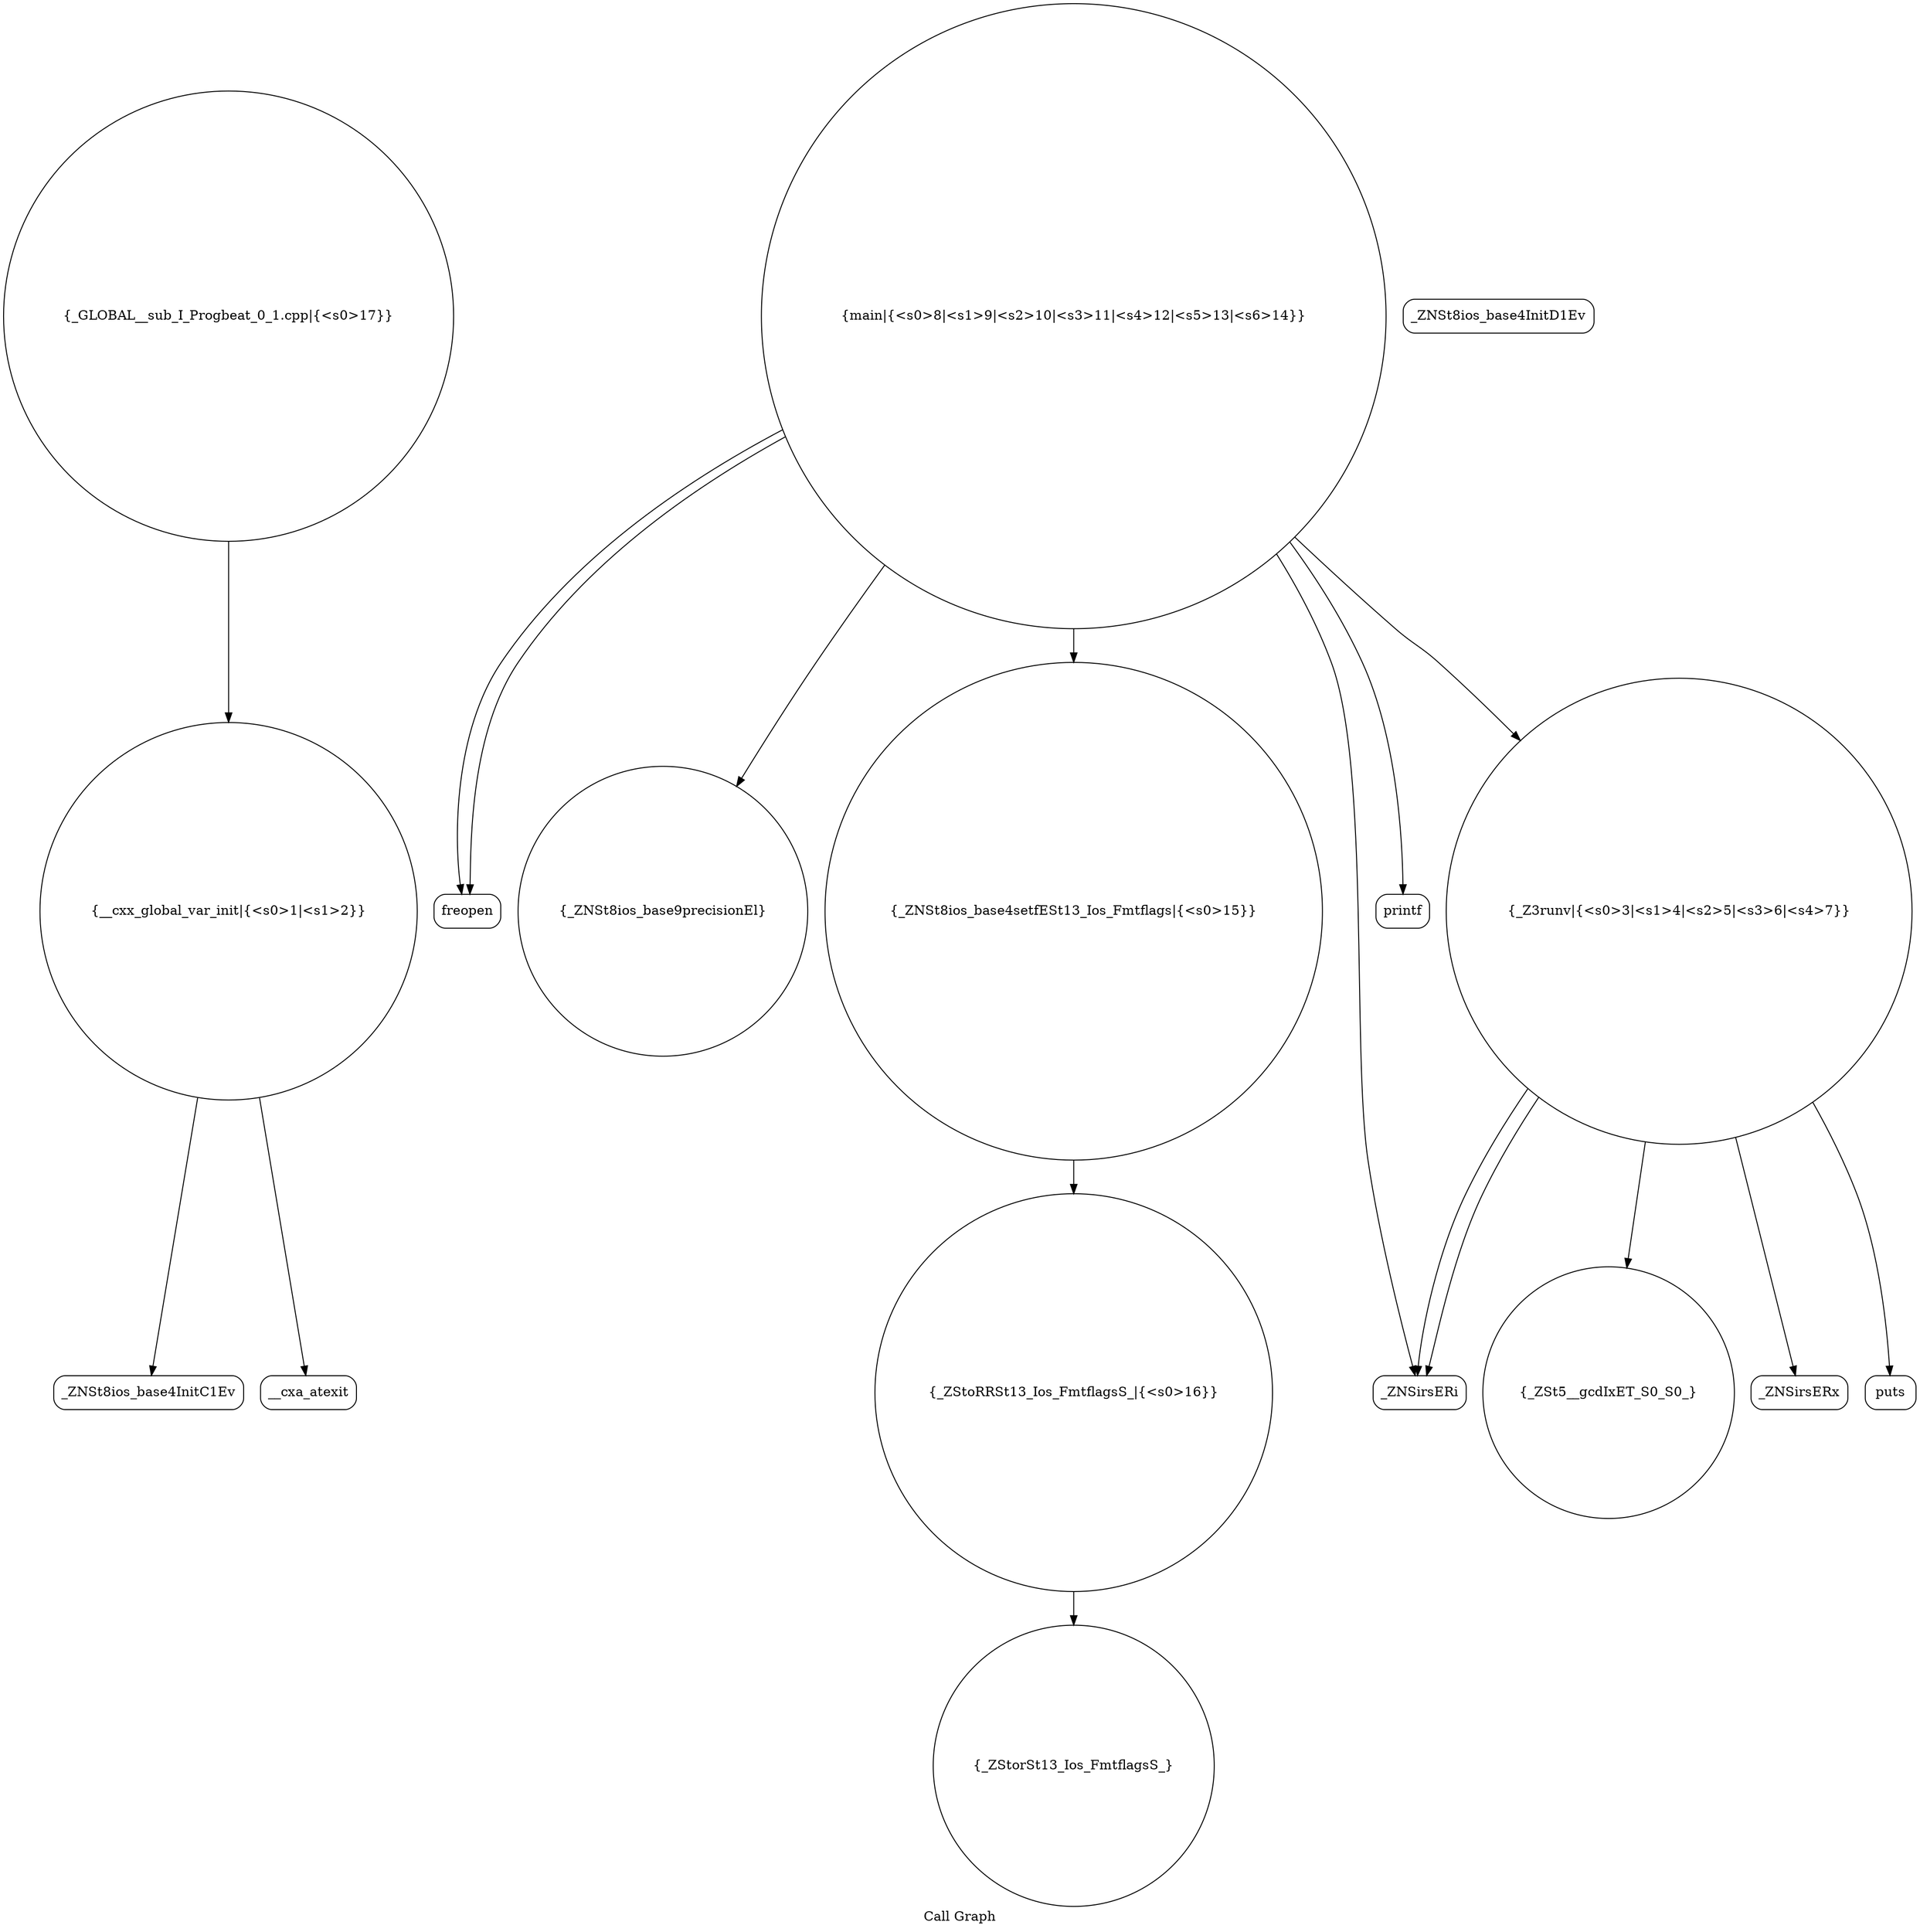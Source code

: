 digraph "Call Graph" {
	label="Call Graph";

	Node0x559c23e0c3d0 [shape=record,shape=circle,label="{__cxx_global_var_init|{<s0>1|<s1>2}}"];
	Node0x559c23e0c3d0:s0 -> Node0x559c23e0c860[color=black];
	Node0x559c23e0c3d0:s1 -> Node0x559c23e0c960[color=black];
	Node0x559c23e0cb60 [shape=record,shape=circle,label="{_ZSt5__gcdIxET_S0_S0_}"];
	Node0x559c23e0cee0 [shape=record,shape=circle,label="{_ZStoRRSt13_Ios_FmtflagsS_|{<s0>16}}"];
	Node0x559c23e0cee0:s0 -> Node0x559c23e0cf60[color=black];
	Node0x559c23e0c8e0 [shape=record,shape=Mrecord,label="{_ZNSt8ios_base4InitD1Ev}"];
	Node0x559c23e0cc60 [shape=record,shape=circle,label="{main|{<s0>8|<s1>9|<s2>10|<s3>11|<s4>12|<s5>13|<s6>14}}"];
	Node0x559c23e0cc60:s0 -> Node0x559c23e0cce0[color=black];
	Node0x559c23e0cc60:s1 -> Node0x559c23e0cce0[color=black];
	Node0x559c23e0cc60:s2 -> Node0x559c23e0cd60[color=black];
	Node0x559c23e0cc60:s3 -> Node0x559c23e0cde0[color=black];
	Node0x559c23e0cc60:s4 -> Node0x559c23e0cae0[color=black];
	Node0x559c23e0cc60:s5 -> Node0x559c23e0ce60[color=black];
	Node0x559c23e0cc60:s6 -> Node0x559c23e0c9e0[color=black];
	Node0x559c23e0cfe0 [shape=record,shape=circle,label="{_GLOBAL__sub_I_Progbeat_0_1.cpp|{<s0>17}}"];
	Node0x559c23e0cfe0:s0 -> Node0x559c23e0c3d0[color=black];
	Node0x559c23e0c9e0 [shape=record,shape=circle,label="{_Z3runv|{<s0>3|<s1>4|<s2>5|<s3>6|<s4>7}}"];
	Node0x559c23e0c9e0:s0 -> Node0x559c23e0ca60[color=black];
	Node0x559c23e0c9e0:s1 -> Node0x559c23e0cae0[color=black];
	Node0x559c23e0c9e0:s2 -> Node0x559c23e0cae0[color=black];
	Node0x559c23e0c9e0:s3 -> Node0x559c23e0cb60[color=black];
	Node0x559c23e0c9e0:s4 -> Node0x559c23e0cbe0[color=black];
	Node0x559c23e0cd60 [shape=record,shape=circle,label="{_ZNSt8ios_base9precisionEl}"];
	Node0x559c23e0cae0 [shape=record,shape=Mrecord,label="{_ZNSirsERi}"];
	Node0x559c23e0ce60 [shape=record,shape=Mrecord,label="{printf}"];
	Node0x559c23e0c860 [shape=record,shape=Mrecord,label="{_ZNSt8ios_base4InitC1Ev}"];
	Node0x559c23e0cbe0 [shape=record,shape=Mrecord,label="{puts}"];
	Node0x559c23e0cf60 [shape=record,shape=circle,label="{_ZStorSt13_Ios_FmtflagsS_}"];
	Node0x559c23e0c960 [shape=record,shape=Mrecord,label="{__cxa_atexit}"];
	Node0x559c23e0cce0 [shape=record,shape=Mrecord,label="{freopen}"];
	Node0x559c23e0ca60 [shape=record,shape=Mrecord,label="{_ZNSirsERx}"];
	Node0x559c23e0cde0 [shape=record,shape=circle,label="{_ZNSt8ios_base4setfESt13_Ios_Fmtflags|{<s0>15}}"];
	Node0x559c23e0cde0:s0 -> Node0x559c23e0cee0[color=black];
}
